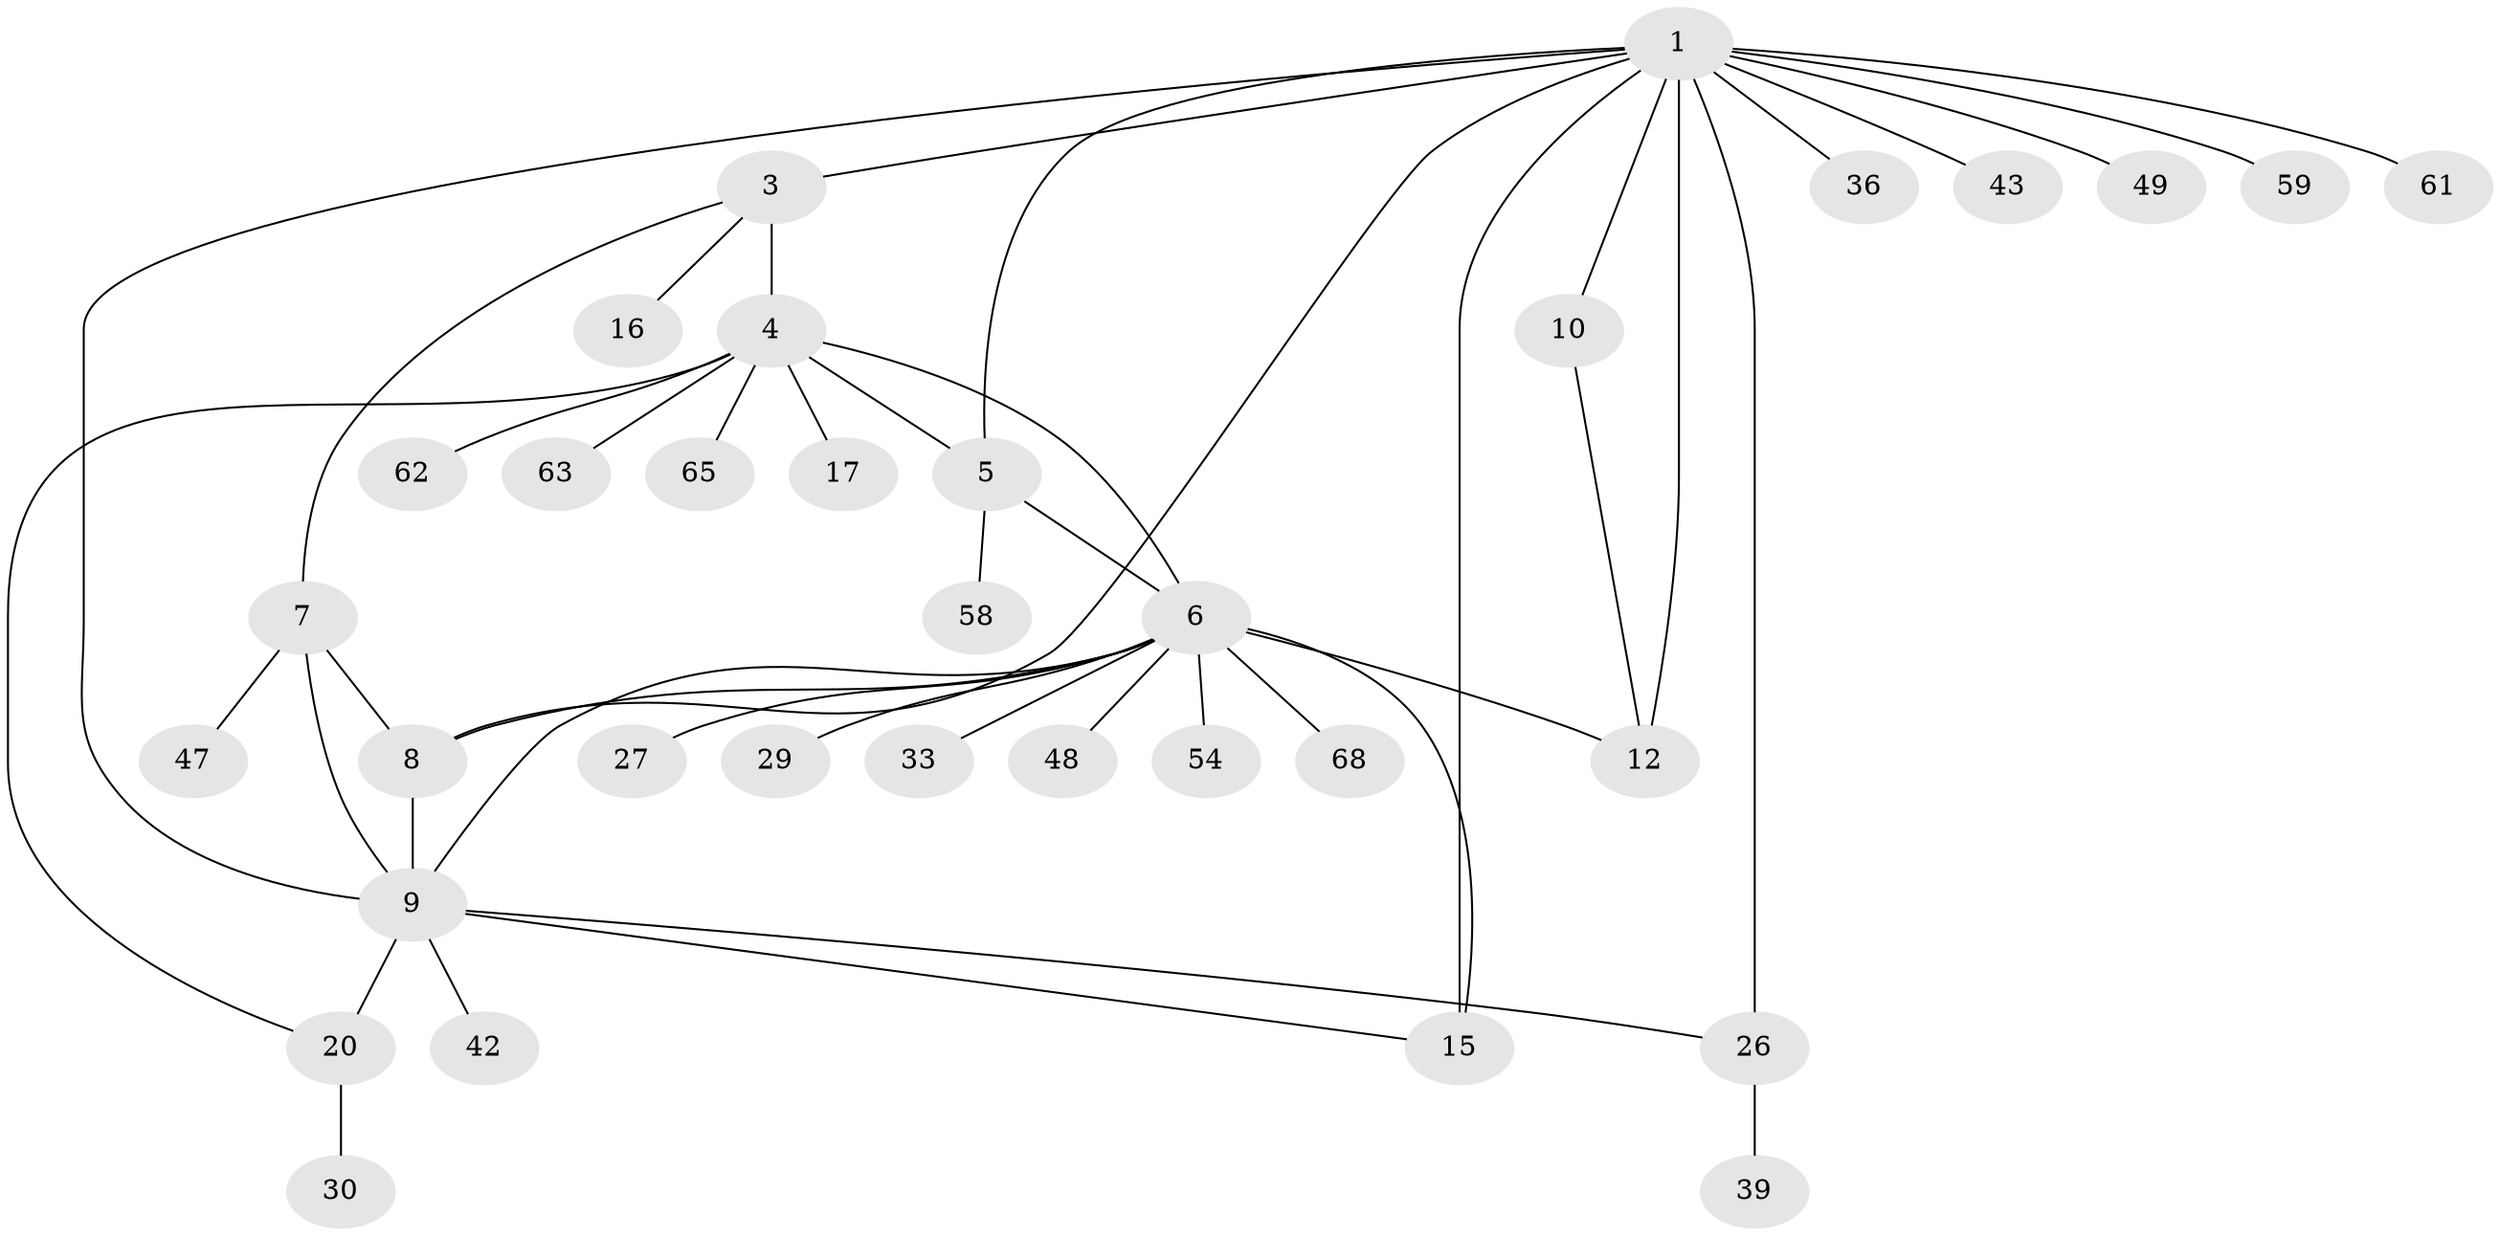 // original degree distribution, {8: 0.04411764705882353, 4: 0.07352941176470588, 5: 0.08823529411764706, 9: 0.029411764705882353, 6: 0.029411764705882353, 2: 0.14705882352941177, 1: 0.5735294117647058, 3: 0.014705882352941176}
// Generated by graph-tools (version 1.1) at 2025/15/03/09/25 04:15:46]
// undirected, 34 vertices, 46 edges
graph export_dot {
graph [start="1"]
  node [color=gray90,style=filled];
  1 [super="+2+40"];
  3;
  4;
  5 [super="+35"];
  6 [super="+13"];
  7;
  8;
  9 [super="+56+22+14+21+34"];
  10 [super="+52+46"];
  12 [super="+41"];
  15 [super="+67+18+23"];
  16 [super="+51"];
  17 [super="+25+24+19+38"];
  20 [super="+28+55+32"];
  26 [super="+37"];
  27;
  29;
  30 [super="+45"];
  33;
  36;
  39;
  42;
  43;
  47;
  48;
  49;
  54;
  58;
  59;
  61;
  62;
  63;
  65;
  68;
  1 -- 3 [weight=2];
  1 -- 15;
  1 -- 26 [weight=2];
  1 -- 36;
  1 -- 43;
  1 -- 49;
  1 -- 5;
  1 -- 8;
  1 -- 9;
  1 -- 10;
  1 -- 12;
  1 -- 59;
  1 -- 61;
  3 -- 4;
  3 -- 7;
  3 -- 16;
  4 -- 5;
  4 -- 6;
  4 -- 17;
  4 -- 62;
  4 -- 63;
  4 -- 65;
  4 -- 20;
  5 -- 6;
  5 -- 58;
  6 -- 8;
  6 -- 33;
  6 -- 68;
  6 -- 9;
  6 -- 12;
  6 -- 15;
  6 -- 48;
  6 -- 54;
  6 -- 27;
  6 -- 29;
  7 -- 8;
  7 -- 9;
  7 -- 47;
  8 -- 9;
  9 -- 20 [weight=2];
  9 -- 42;
  9 -- 26;
  9 -- 15;
  10 -- 12;
  20 -- 30;
  26 -- 39;
}
